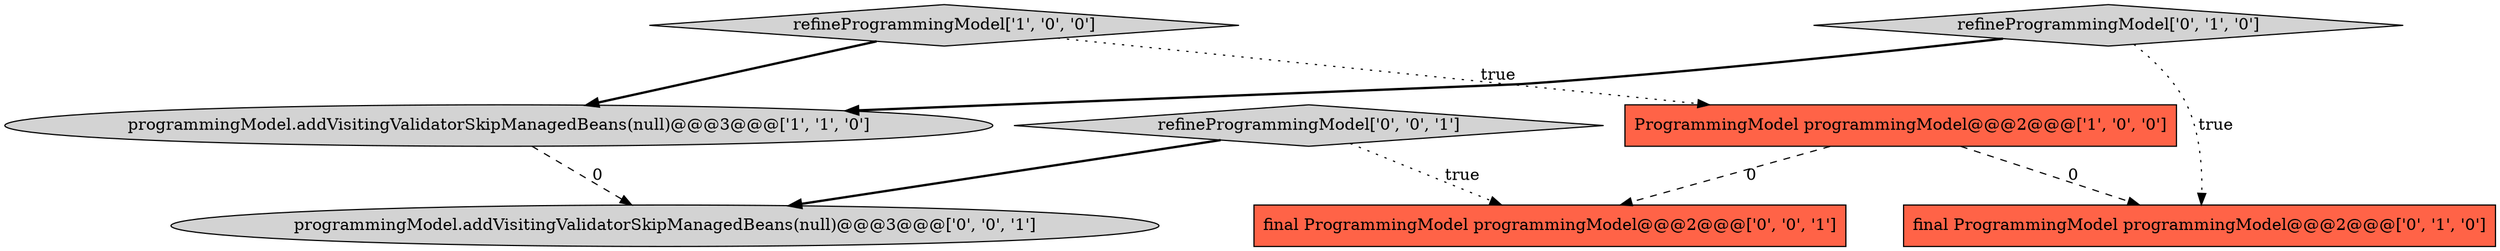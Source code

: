digraph {
7 [style = filled, label = "refineProgrammingModel['0', '0', '1']", fillcolor = lightgray, shape = diamond image = "AAA0AAABBB3BBB"];
3 [style = filled, label = "final ProgrammingModel programmingModel@@@2@@@['0', '1', '0']", fillcolor = tomato, shape = box image = "AAA1AAABBB2BBB"];
0 [style = filled, label = "ProgrammingModel programmingModel@@@2@@@['1', '0', '0']", fillcolor = tomato, shape = box image = "AAA1AAABBB1BBB"];
1 [style = filled, label = "programmingModel.addVisitingValidatorSkipManagedBeans(null)@@@3@@@['1', '1', '0']", fillcolor = lightgray, shape = ellipse image = "AAA0AAABBB1BBB"];
4 [style = filled, label = "refineProgrammingModel['0', '1', '0']", fillcolor = lightgray, shape = diamond image = "AAA0AAABBB2BBB"];
6 [style = filled, label = "final ProgrammingModel programmingModel@@@2@@@['0', '0', '1']", fillcolor = tomato, shape = box image = "AAA0AAABBB3BBB"];
2 [style = filled, label = "refineProgrammingModel['1', '0', '0']", fillcolor = lightgray, shape = diamond image = "AAA0AAABBB1BBB"];
5 [style = filled, label = "programmingModel.addVisitingValidatorSkipManagedBeans(null)@@@3@@@['0', '0', '1']", fillcolor = lightgray, shape = ellipse image = "AAA0AAABBB3BBB"];
7->6 [style = dotted, label="true"];
4->1 [style = bold, label=""];
7->5 [style = bold, label=""];
2->0 [style = dotted, label="true"];
4->3 [style = dotted, label="true"];
0->3 [style = dashed, label="0"];
1->5 [style = dashed, label="0"];
2->1 [style = bold, label=""];
0->6 [style = dashed, label="0"];
}
